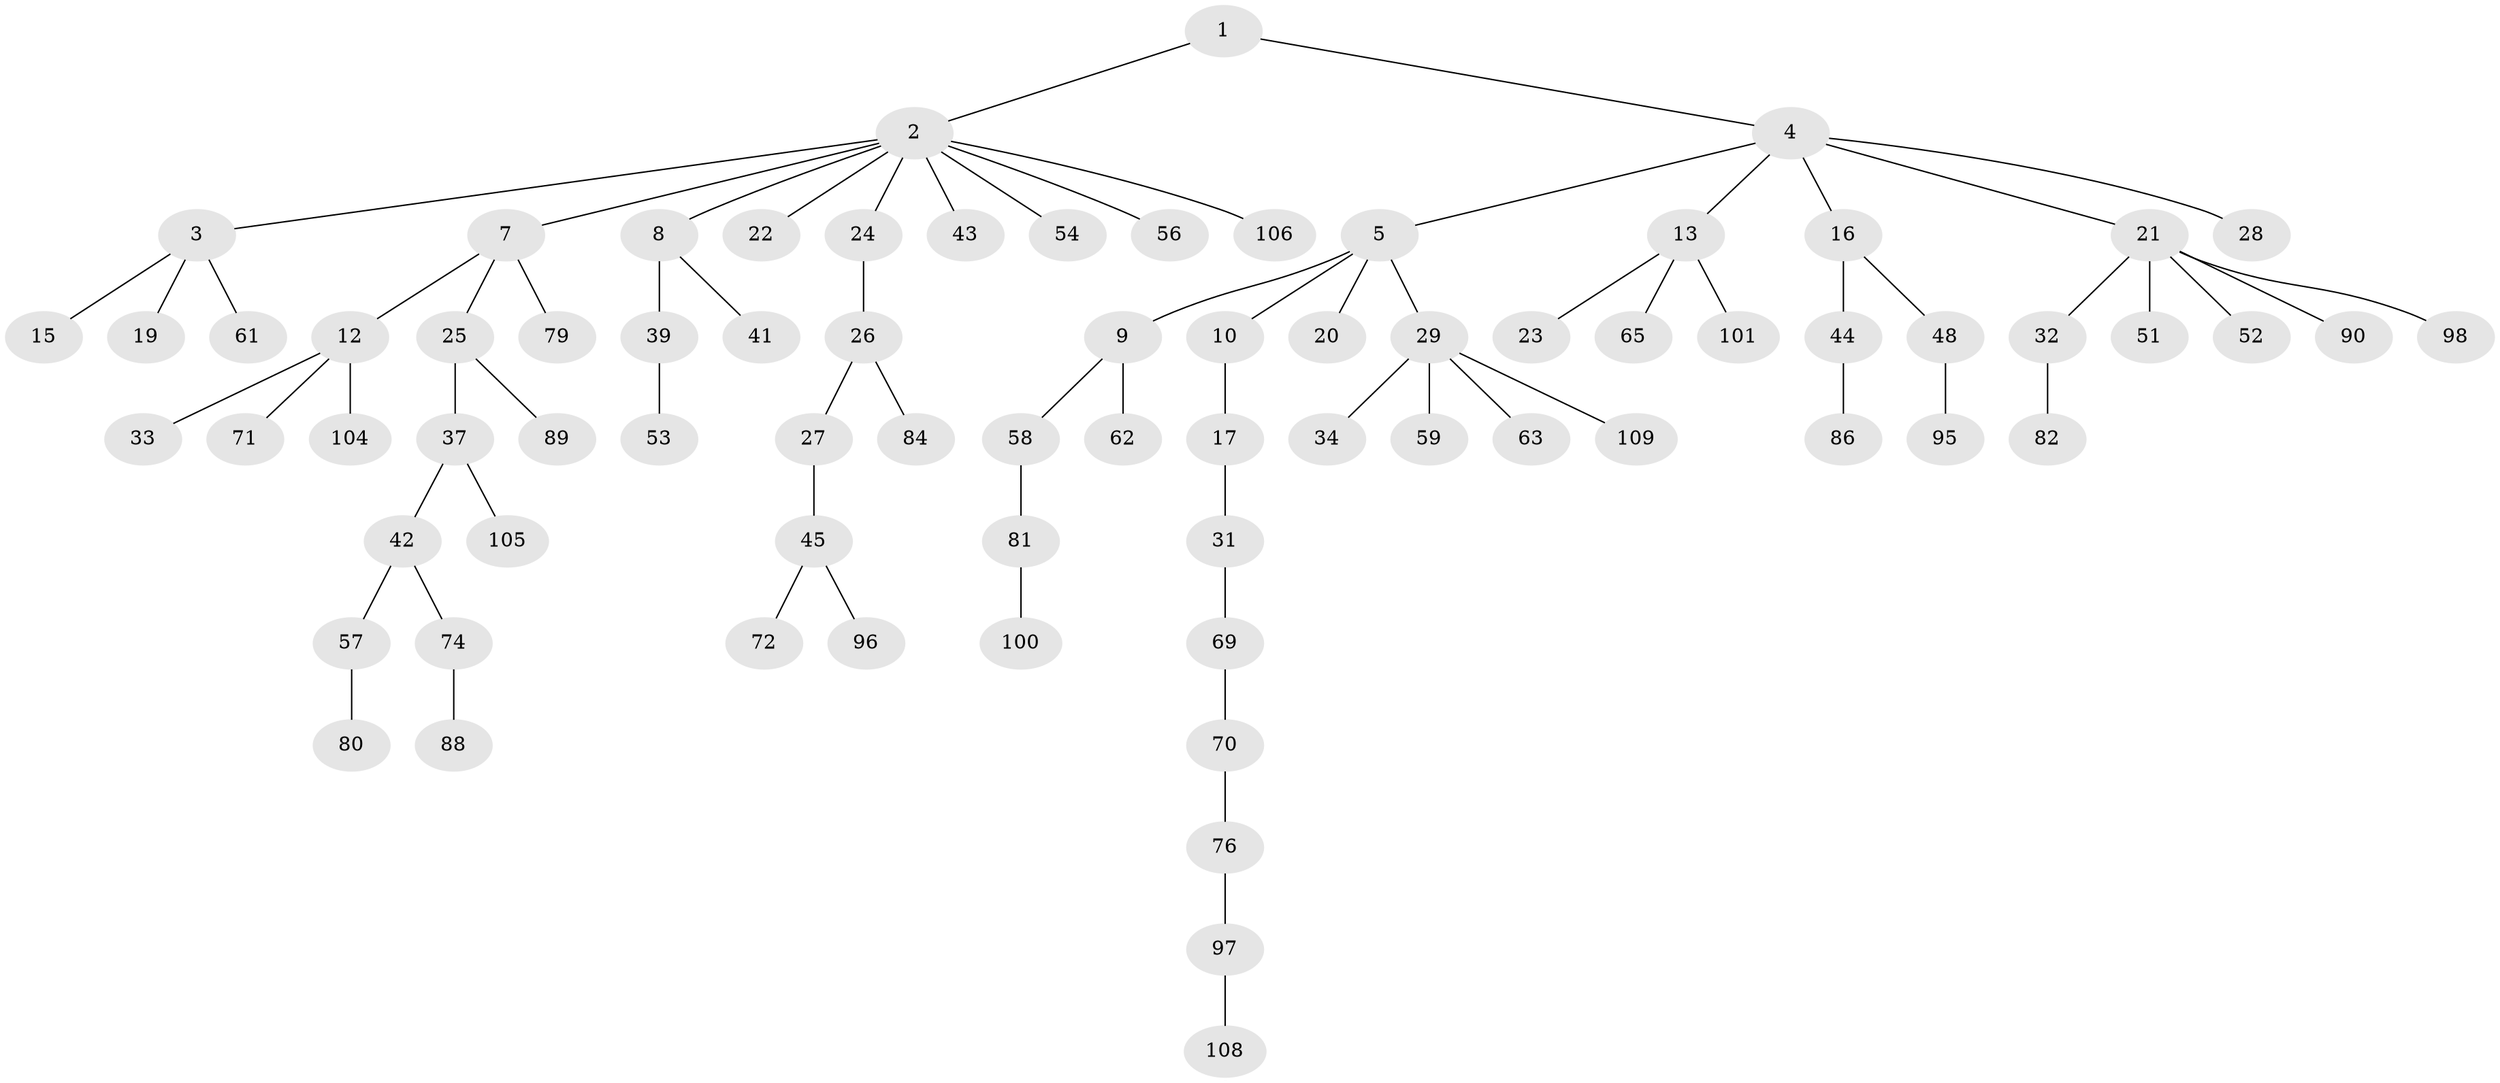 // Generated by graph-tools (version 1.1) at 2025/52/02/27/25 19:52:11]
// undirected, 75 vertices, 74 edges
graph export_dot {
graph [start="1"]
  node [color=gray90,style=filled];
  1 [super="+18"];
  2 [super="+6"];
  3 [super="+66"];
  4 [super="+14"];
  5 [super="+11"];
  7 [super="+60"];
  8;
  9 [super="+102"];
  10;
  12 [super="+30"];
  13 [super="+55"];
  15;
  16 [super="+49"];
  17;
  19;
  20;
  21 [super="+36"];
  22 [super="+35"];
  23;
  24;
  25 [super="+77"];
  26 [super="+40"];
  27;
  28;
  29 [super="+38"];
  31 [super="+46"];
  32;
  33;
  34 [super="+50"];
  37 [super="+103"];
  39 [super="+47"];
  41;
  42 [super="+64"];
  43;
  44 [super="+91"];
  45 [super="+67"];
  48;
  51 [super="+73"];
  52 [super="+78"];
  53;
  54;
  56;
  57 [super="+94"];
  58 [super="+75"];
  59;
  61 [super="+68"];
  62;
  63;
  65 [super="+107"];
  69;
  70 [super="+87"];
  71;
  72;
  74 [super="+85"];
  76 [super="+83"];
  79;
  80;
  81 [super="+93"];
  82;
  84;
  86;
  88;
  89;
  90 [super="+92"];
  95;
  96;
  97 [super="+99"];
  98;
  100;
  101;
  104;
  105;
  106;
  108;
  109;
  1 -- 2;
  1 -- 4;
  2 -- 3;
  2 -- 8;
  2 -- 22;
  2 -- 43;
  2 -- 54;
  2 -- 106;
  2 -- 24;
  2 -- 56;
  2 -- 7;
  3 -- 15;
  3 -- 19;
  3 -- 61;
  4 -- 5;
  4 -- 13;
  4 -- 16;
  4 -- 21;
  4 -- 28;
  5 -- 9;
  5 -- 10;
  5 -- 20;
  5 -- 29;
  7 -- 12;
  7 -- 25;
  7 -- 79;
  8 -- 39;
  8 -- 41;
  9 -- 58;
  9 -- 62;
  10 -- 17;
  12 -- 33;
  12 -- 71;
  12 -- 104;
  13 -- 23;
  13 -- 101;
  13 -- 65;
  16 -- 44;
  16 -- 48;
  17 -- 31;
  21 -- 32;
  21 -- 98;
  21 -- 51;
  21 -- 52;
  21 -- 90;
  24 -- 26;
  25 -- 37;
  25 -- 89;
  26 -- 27;
  26 -- 84;
  27 -- 45;
  29 -- 34;
  29 -- 59;
  29 -- 63;
  29 -- 109;
  31 -- 69;
  32 -- 82;
  37 -- 42;
  37 -- 105;
  39 -- 53;
  42 -- 57;
  42 -- 74;
  44 -- 86;
  45 -- 72;
  45 -- 96;
  48 -- 95;
  57 -- 80;
  58 -- 81;
  69 -- 70;
  70 -- 76;
  74 -- 88;
  76 -- 97;
  81 -- 100;
  97 -- 108;
}
